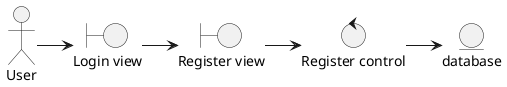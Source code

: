 @startuml uc_1_1_Register
:User: as actor
boundary "Login view" as login
boundary "Register view" as register
control "Register control" as control
entity database

'connections

actor --r-> login
login --r-> register
register --r-> control
control --r-> database
@enduml